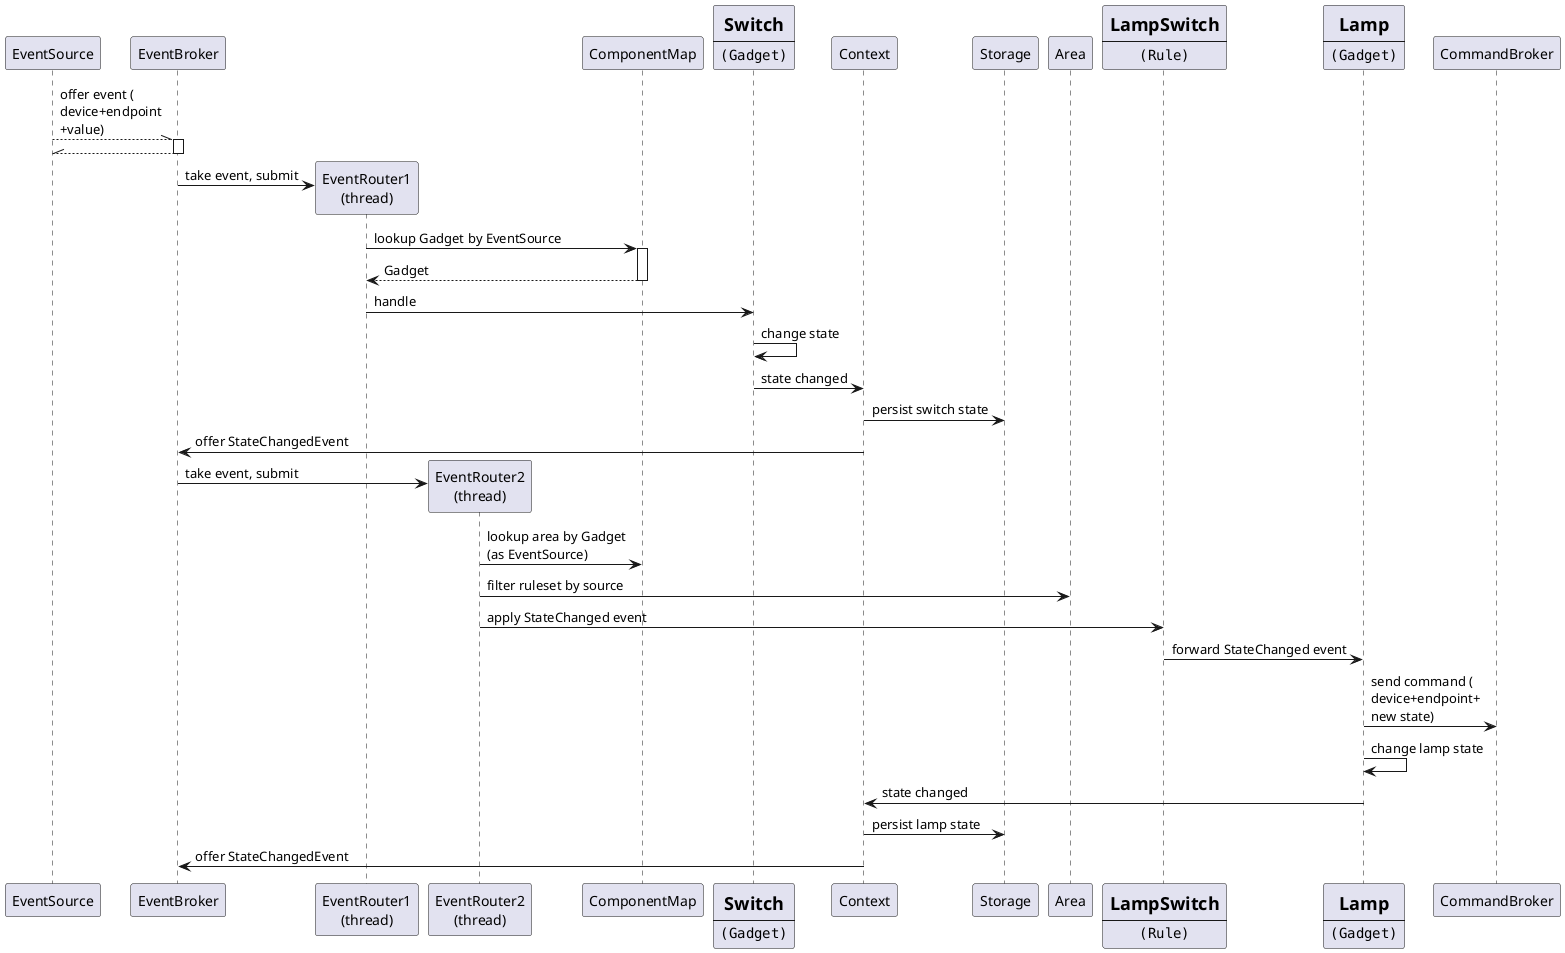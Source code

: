 @startuml

participant "EventSource" as source
participant "EventBroker" as broker
participant "EventRouter1\n(thread)" as router
participant "EventRouter2\n(thread)" as router2
participant "ComponentMap" as map
participant switch [
    =Switch
    ----
    ""(Gadget)""
]
participant Context as ctx
participant Storage as store
participant Area as area
participant rule [
    =LampSwitch
    ----
    ""(Rule)""
]

participant lamp [
    =Lamp
    ----
    ""(Gadget)""
]
participant "CommandBroker" as commandBroker


source --\\ broker ++: offer event (\ndevice+endpoint\n+value)
return
broker -> router **: take event, submit
router -> map ++: lookup Gadget by EventSource
return Gadget
router -> switch: handle
switch -> switch: change state
switch -> ctx: state changed
ctx -> store: persist switch state
ctx -> broker: offer StateChangedEvent
broker -> router2 **: take event, submit
router2 -> map: lookup area by Gadget\n(as EventSource)
router2 -> area: filter ruleset by source
router2 -> rule: apply StateChanged event
rule -> lamp: forward StateChanged event
lamp -> commandBroker: send command (\ndevice+endpoint+\nnew state)
lamp -> lamp: change lamp state
lamp -> ctx: state changed

ctx -> store: persist lamp state
ctx -> broker: offer StateChangedEvent

@enduml